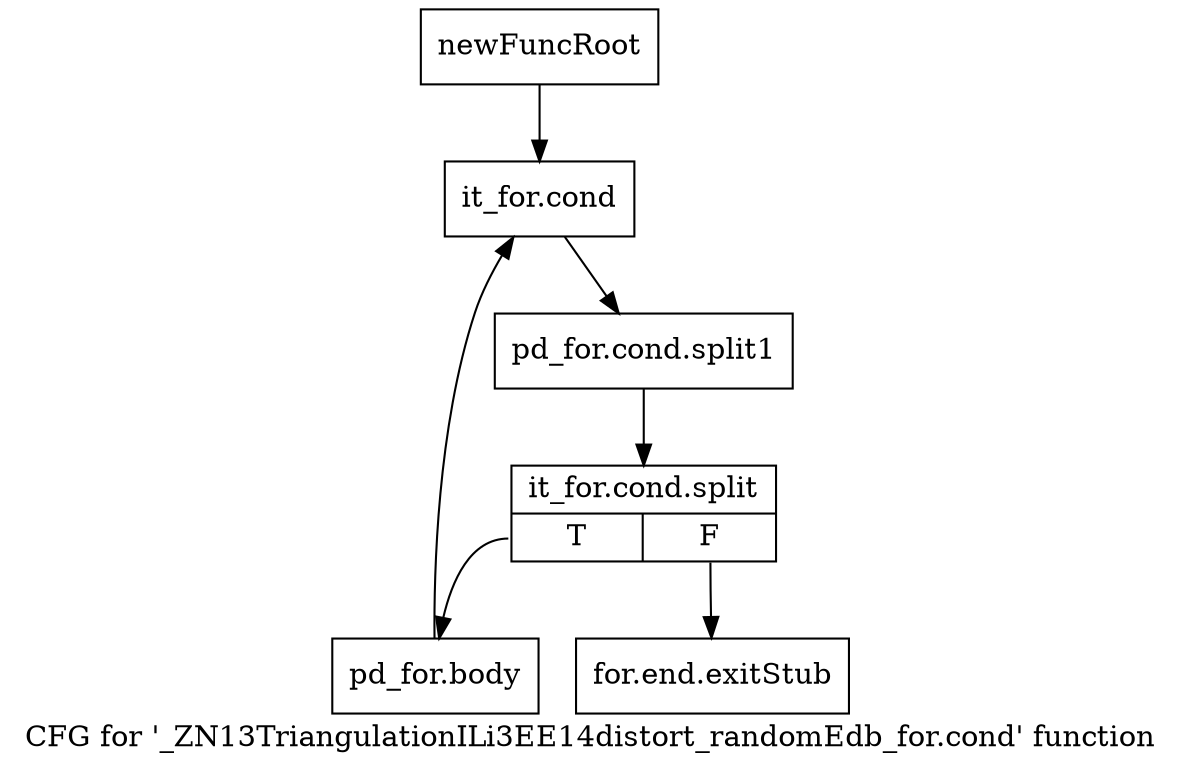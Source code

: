 digraph "CFG for '_ZN13TriangulationILi3EE14distort_randomEdb_for.cond' function" {
	label="CFG for '_ZN13TriangulationILi3EE14distort_randomEdb_for.cond' function";

	Node0x9887590 [shape=record,label="{newFuncRoot}"];
	Node0x9887590 -> Node0x9887ea0;
	Node0x9887e50 [shape=record,label="{for.end.exitStub}"];
	Node0x9887ea0 [shape=record,label="{it_for.cond}"];
	Node0x9887ea0 -> Node0xbaddb00;
	Node0xbaddb00 [shape=record,label="{pd_for.cond.split1}"];
	Node0xbaddb00 -> Node0xb64eb30;
	Node0xb64eb30 [shape=record,label="{it_for.cond.split|{<s0>T|<s1>F}}"];
	Node0xb64eb30:s0 -> Node0x9887ef0;
	Node0xb64eb30:s1 -> Node0x9887e50;
	Node0x9887ef0 [shape=record,label="{pd_for.body}"];
	Node0x9887ef0 -> Node0x9887ea0;
}
